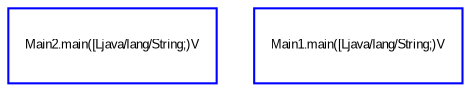 digraph "DirectedGraph" {
graph [concentrate = true];center=true;fontsize=6;node [ color=blue,shape="box"fontsize=6,fontcolor=black,fontname=Arial];edge [ color=black,fontsize=6,fontcolor=black,fontname=Arial]; 
   "Main2.main([Ljava/lang/String;)V" [ label="Main2.main([Ljava/lang/String;)V"]
   "Main1.main([Ljava/lang/String;)V" [ label="Main1.main([Ljava/lang/String;)V"]

}